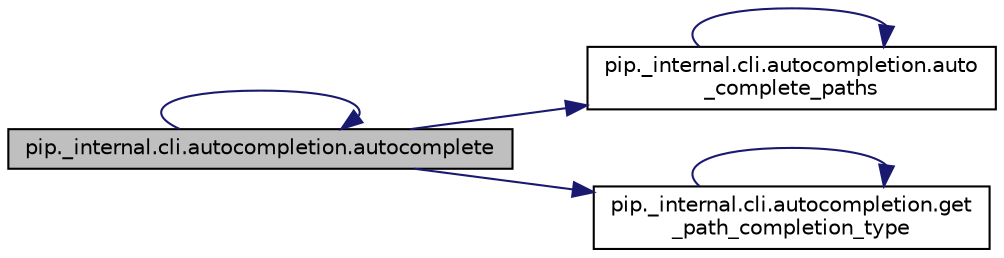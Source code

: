 digraph "pip._internal.cli.autocompletion.autocomplete"
{
 // LATEX_PDF_SIZE
  edge [fontname="Helvetica",fontsize="10",labelfontname="Helvetica",labelfontsize="10"];
  node [fontname="Helvetica",fontsize="10",shape=record];
  rankdir="LR";
  Node1 [label="pip._internal.cli.autocompletion.autocomplete",height=0.2,width=0.4,color="black", fillcolor="grey75", style="filled", fontcolor="black",tooltip=" "];
  Node1 -> Node2 [color="midnightblue",fontsize="10",style="solid",fontname="Helvetica"];
  Node2 [label="pip._internal.cli.autocompletion.auto\l_complete_paths",height=0.2,width=0.4,color="black", fillcolor="white", style="filled",URL="$d7/d4e/namespacepip_1_1__internal_1_1cli_1_1autocompletion.html#a1165bbd565068dfac70761e99250325a",tooltip=" "];
  Node2 -> Node2 [color="midnightblue",fontsize="10",style="solid",fontname="Helvetica"];
  Node1 -> Node1 [color="midnightblue",fontsize="10",style="solid",fontname="Helvetica"];
  Node1 -> Node3 [color="midnightblue",fontsize="10",style="solid",fontname="Helvetica"];
  Node3 [label="pip._internal.cli.autocompletion.get\l_path_completion_type",height=0.2,width=0.4,color="black", fillcolor="white", style="filled",URL="$d7/d4e/namespacepip_1_1__internal_1_1cli_1_1autocompletion.html#a0ab64342aab0074745d4230bdc338ebb",tooltip=" "];
  Node3 -> Node3 [color="midnightblue",fontsize="10",style="solid",fontname="Helvetica"];
}
